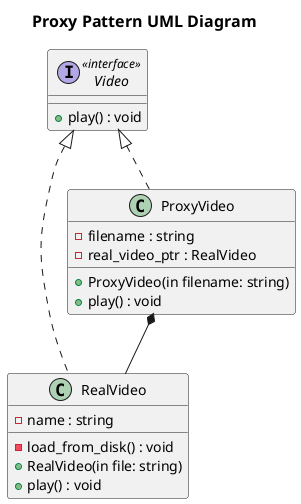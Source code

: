 @startuml

skinparam TitleFontSize 16
title "Proxy Pattern UML Diagram"

interface Video <<interface>> {
    +play() : void
}

class RealVideo{
    -name : string
    -load_from_disk() : void
    +RealVideo(in file: string)
    +play() : void
}

class ProxyVideo{
    -filename : string
    -real_video_ptr : RealVideo
    +ProxyVideo(in filename: string)
    +play() : void
}

class RealVideo implements Video
class ProxyVideo implements Video
ProxyVideo *-- RealVideo

@enduml
